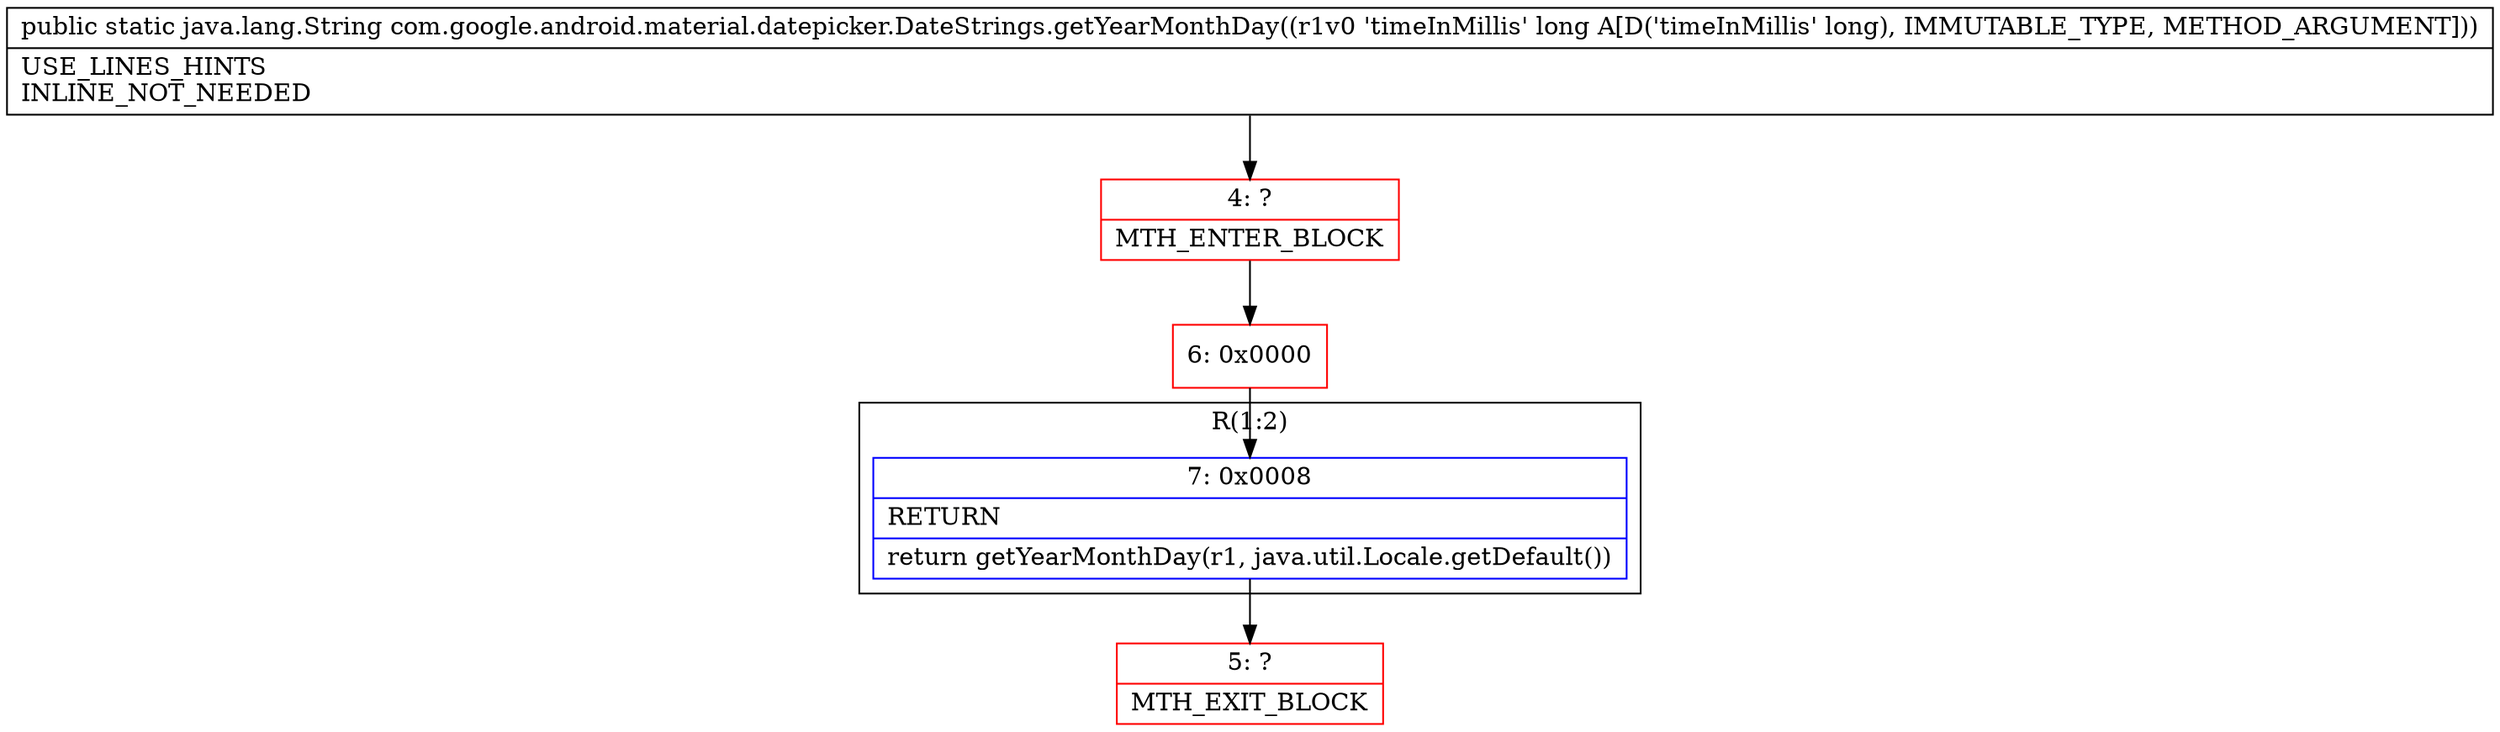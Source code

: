 digraph "CFG forcom.google.android.material.datepicker.DateStrings.getYearMonthDay(J)Ljava\/lang\/String;" {
subgraph cluster_Region_2060437943 {
label = "R(1:2)";
node [shape=record,color=blue];
Node_7 [shape=record,label="{7\:\ 0x0008|RETURN\l|return getYearMonthDay(r1, java.util.Locale.getDefault())\l}"];
}
Node_4 [shape=record,color=red,label="{4\:\ ?|MTH_ENTER_BLOCK\l}"];
Node_6 [shape=record,color=red,label="{6\:\ 0x0000}"];
Node_5 [shape=record,color=red,label="{5\:\ ?|MTH_EXIT_BLOCK\l}"];
MethodNode[shape=record,label="{public static java.lang.String com.google.android.material.datepicker.DateStrings.getYearMonthDay((r1v0 'timeInMillis' long A[D('timeInMillis' long), IMMUTABLE_TYPE, METHOD_ARGUMENT]))  | USE_LINES_HINTS\lINLINE_NOT_NEEDED\l}"];
MethodNode -> Node_4;Node_7 -> Node_5;
Node_4 -> Node_6;
Node_6 -> Node_7;
}

